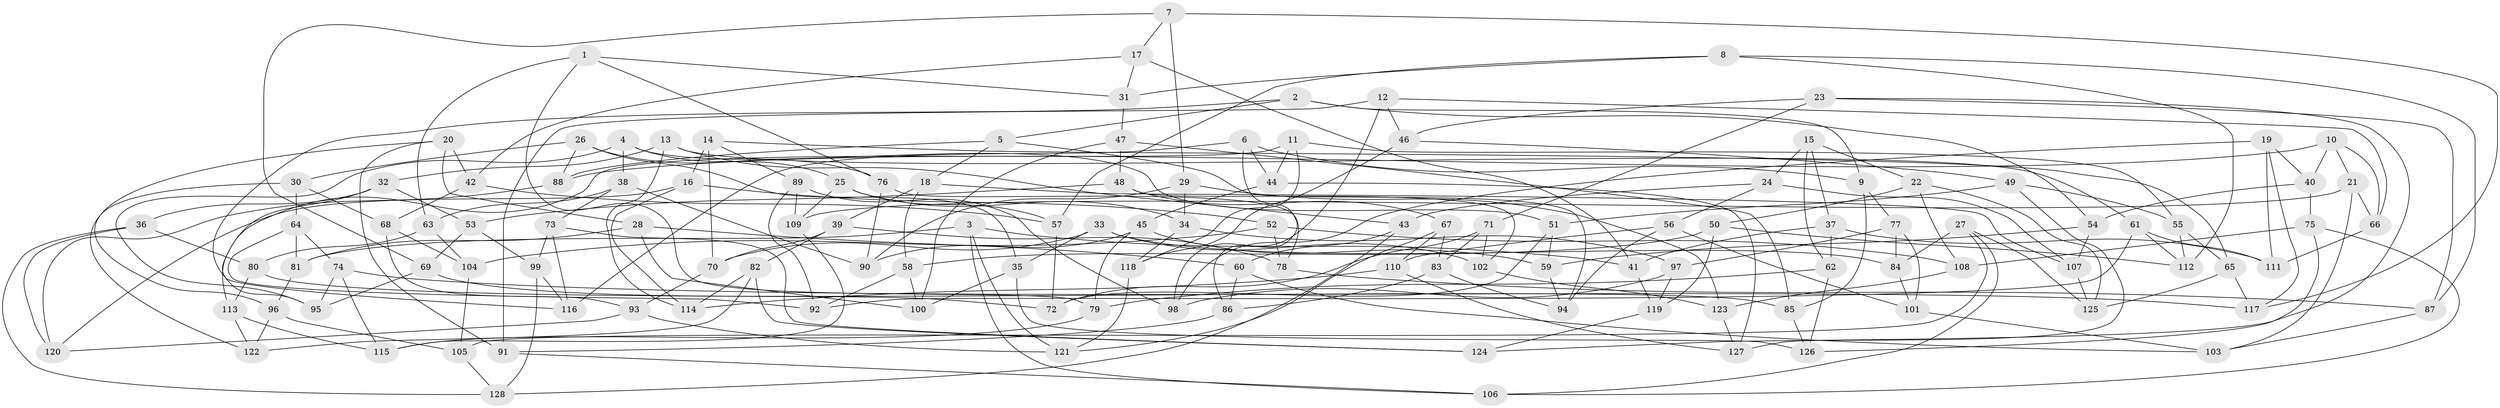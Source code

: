 // coarse degree distribution, {9: 0.013157894736842105, 4: 0.5263157894736842, 6: 0.21052631578947367, 10: 0.013157894736842105, 8: 0.10526315789473684, 5: 0.07894736842105263, 12: 0.013157894736842105, 7: 0.02631578947368421, 3: 0.013157894736842105}
// Generated by graph-tools (version 1.1) at 2025/20/03/04/25 18:20:30]
// undirected, 128 vertices, 256 edges
graph export_dot {
graph [start="1"]
  node [color=gray90,style=filled];
  1;
  2;
  3;
  4;
  5;
  6;
  7;
  8;
  9;
  10;
  11;
  12;
  13;
  14;
  15;
  16;
  17;
  18;
  19;
  20;
  21;
  22;
  23;
  24;
  25;
  26;
  27;
  28;
  29;
  30;
  31;
  32;
  33;
  34;
  35;
  36;
  37;
  38;
  39;
  40;
  41;
  42;
  43;
  44;
  45;
  46;
  47;
  48;
  49;
  50;
  51;
  52;
  53;
  54;
  55;
  56;
  57;
  58;
  59;
  60;
  61;
  62;
  63;
  64;
  65;
  66;
  67;
  68;
  69;
  70;
  71;
  72;
  73;
  74;
  75;
  76;
  77;
  78;
  79;
  80;
  81;
  82;
  83;
  84;
  85;
  86;
  87;
  88;
  89;
  90;
  91;
  92;
  93;
  94;
  95;
  96;
  97;
  98;
  99;
  100;
  101;
  102;
  103;
  104;
  105;
  106;
  107;
  108;
  109;
  110;
  111;
  112;
  113;
  114;
  115;
  116;
  117;
  118;
  119;
  120;
  121;
  122;
  123;
  124;
  125;
  126;
  127;
  128;
  1 -- 31;
  1 -- 76;
  1 -- 79;
  1 -- 63;
  2 -- 54;
  2 -- 5;
  2 -- 9;
  2 -- 116;
  3 -- 41;
  3 -- 81;
  3 -- 121;
  3 -- 106;
  4 -- 51;
  4 -- 38;
  4 -- 95;
  4 -- 25;
  5 -- 88;
  5 -- 94;
  5 -- 18;
  6 -- 116;
  6 -- 44;
  6 -- 86;
  6 -- 9;
  7 -- 69;
  7 -- 29;
  7 -- 117;
  7 -- 17;
  8 -- 87;
  8 -- 31;
  8 -- 57;
  8 -- 112;
  9 -- 85;
  9 -- 77;
  10 -- 21;
  10 -- 40;
  10 -- 88;
  10 -- 66;
  11 -- 44;
  11 -- 118;
  11 -- 113;
  11 -- 55;
  12 -- 46;
  12 -- 91;
  12 -- 98;
  12 -- 66;
  13 -- 114;
  13 -- 43;
  13 -- 61;
  13 -- 32;
  14 -- 16;
  14 -- 89;
  14 -- 70;
  14 -- 65;
  15 -- 37;
  15 -- 62;
  15 -- 22;
  15 -- 24;
  16 -- 114;
  16 -- 120;
  16 -- 52;
  17 -- 42;
  17 -- 31;
  17 -- 41;
  18 -- 58;
  18 -- 39;
  18 -- 107;
  19 -- 117;
  19 -- 111;
  19 -- 98;
  19 -- 40;
  20 -- 28;
  20 -- 96;
  20 -- 42;
  20 -- 91;
  21 -- 109;
  21 -- 103;
  21 -- 66;
  22 -- 50;
  22 -- 108;
  22 -- 125;
  23 -- 87;
  23 -- 46;
  23 -- 71;
  23 -- 124;
  24 -- 107;
  24 -- 43;
  24 -- 56;
  25 -- 34;
  25 -- 57;
  25 -- 109;
  26 -- 76;
  26 -- 88;
  26 -- 30;
  26 -- 35;
  27 -- 125;
  27 -- 105;
  27 -- 84;
  27 -- 106;
  28 -- 60;
  28 -- 81;
  28 -- 100;
  29 -- 90;
  29 -- 123;
  29 -- 34;
  30 -- 64;
  30 -- 68;
  30 -- 122;
  31 -- 47;
  32 -- 95;
  32 -- 36;
  32 -- 53;
  33 -- 102;
  33 -- 35;
  33 -- 84;
  33 -- 70;
  34 -- 118;
  34 -- 97;
  35 -- 126;
  35 -- 100;
  36 -- 80;
  36 -- 120;
  36 -- 128;
  37 -- 41;
  37 -- 111;
  37 -- 62;
  38 -- 90;
  38 -- 73;
  38 -- 63;
  39 -- 78;
  39 -- 82;
  39 -- 70;
  40 -- 75;
  40 -- 54;
  41 -- 119;
  42 -- 57;
  42 -- 68;
  43 -- 128;
  43 -- 60;
  44 -- 45;
  44 -- 127;
  45 -- 90;
  45 -- 79;
  45 -- 59;
  46 -- 118;
  46 -- 49;
  47 -- 85;
  47 -- 48;
  47 -- 100;
  48 -- 102;
  48 -- 53;
  48 -- 67;
  49 -- 51;
  49 -- 127;
  49 -- 55;
  50 -- 112;
  50 -- 58;
  50 -- 119;
  51 -- 59;
  51 -- 72;
  52 -- 78;
  52 -- 108;
  52 -- 104;
  53 -- 69;
  53 -- 99;
  54 -- 107;
  54 -- 59;
  55 -- 65;
  55 -- 112;
  56 -- 101;
  56 -- 94;
  56 -- 110;
  57 -- 72;
  58 -- 100;
  58 -- 92;
  59 -- 94;
  60 -- 103;
  60 -- 86;
  61 -- 111;
  61 -- 92;
  61 -- 112;
  62 -- 126;
  62 -- 79;
  63 -- 104;
  63 -- 80;
  64 -- 74;
  64 -- 81;
  64 -- 92;
  65 -- 117;
  65 -- 125;
  66 -- 111;
  67 -- 121;
  67 -- 83;
  67 -- 110;
  68 -- 93;
  68 -- 104;
  69 -- 95;
  69 -- 72;
  70 -- 93;
  71 -- 72;
  71 -- 83;
  71 -- 102;
  73 -- 124;
  73 -- 99;
  73 -- 116;
  74 -- 95;
  74 -- 117;
  74 -- 115;
  75 -- 106;
  75 -- 126;
  75 -- 108;
  76 -- 90;
  76 -- 78;
  77 -- 97;
  77 -- 101;
  77 -- 84;
  78 -- 87;
  79 -- 115;
  80 -- 85;
  80 -- 113;
  81 -- 96;
  82 -- 124;
  82 -- 114;
  82 -- 122;
  83 -- 86;
  83 -- 94;
  84 -- 101;
  85 -- 126;
  86 -- 91;
  87 -- 103;
  88 -- 120;
  89 -- 109;
  89 -- 98;
  89 -- 92;
  91 -- 106;
  93 -- 120;
  93 -- 121;
  96 -- 105;
  96 -- 122;
  97 -- 119;
  97 -- 98;
  99 -- 116;
  99 -- 128;
  101 -- 103;
  102 -- 123;
  104 -- 105;
  105 -- 128;
  107 -- 125;
  108 -- 123;
  109 -- 115;
  110 -- 114;
  110 -- 127;
  113 -- 115;
  113 -- 122;
  118 -- 121;
  119 -- 124;
  123 -- 127;
}
